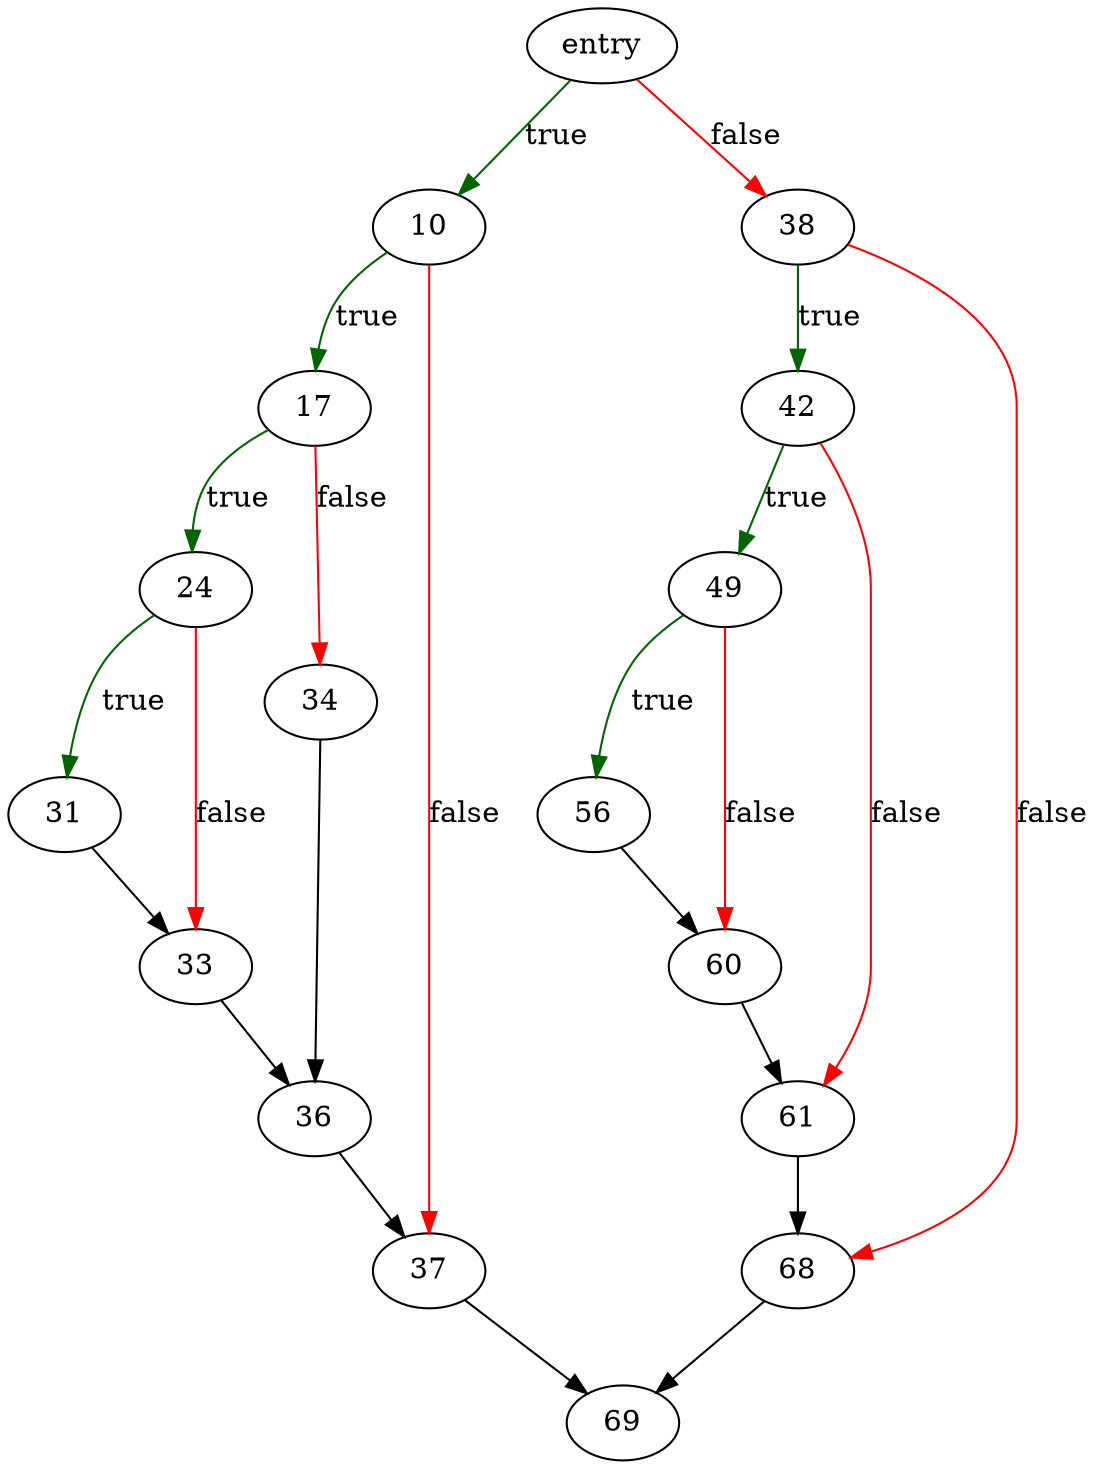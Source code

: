 digraph "applyAffinity" {
	// Node definitions.
	3 [label=entry];
	10;
	17;
	24;
	31;
	33;
	34;
	36;
	37;
	38;
	42;
	49;
	56;
	60;
	61;
	68;
	69;

	// Edge definitions.
	3 -> 10 [
		color=darkgreen
		label=true
	];
	3 -> 38 [
		color=red
		label=false
	];
	10 -> 17 [
		color=darkgreen
		label=true
	];
	10 -> 37 [
		color=red
		label=false
	];
	17 -> 24 [
		color=darkgreen
		label=true
	];
	17 -> 34 [
		color=red
		label=false
	];
	24 -> 31 [
		color=darkgreen
		label=true
	];
	24 -> 33 [
		color=red
		label=false
	];
	31 -> 33;
	33 -> 36;
	34 -> 36;
	36 -> 37;
	37 -> 69;
	38 -> 42 [
		color=darkgreen
		label=true
	];
	38 -> 68 [
		color=red
		label=false
	];
	42 -> 49 [
		color=darkgreen
		label=true
	];
	42 -> 61 [
		color=red
		label=false
	];
	49 -> 56 [
		color=darkgreen
		label=true
	];
	49 -> 60 [
		color=red
		label=false
	];
	56 -> 60;
	60 -> 61;
	61 -> 68;
	68 -> 69;
}